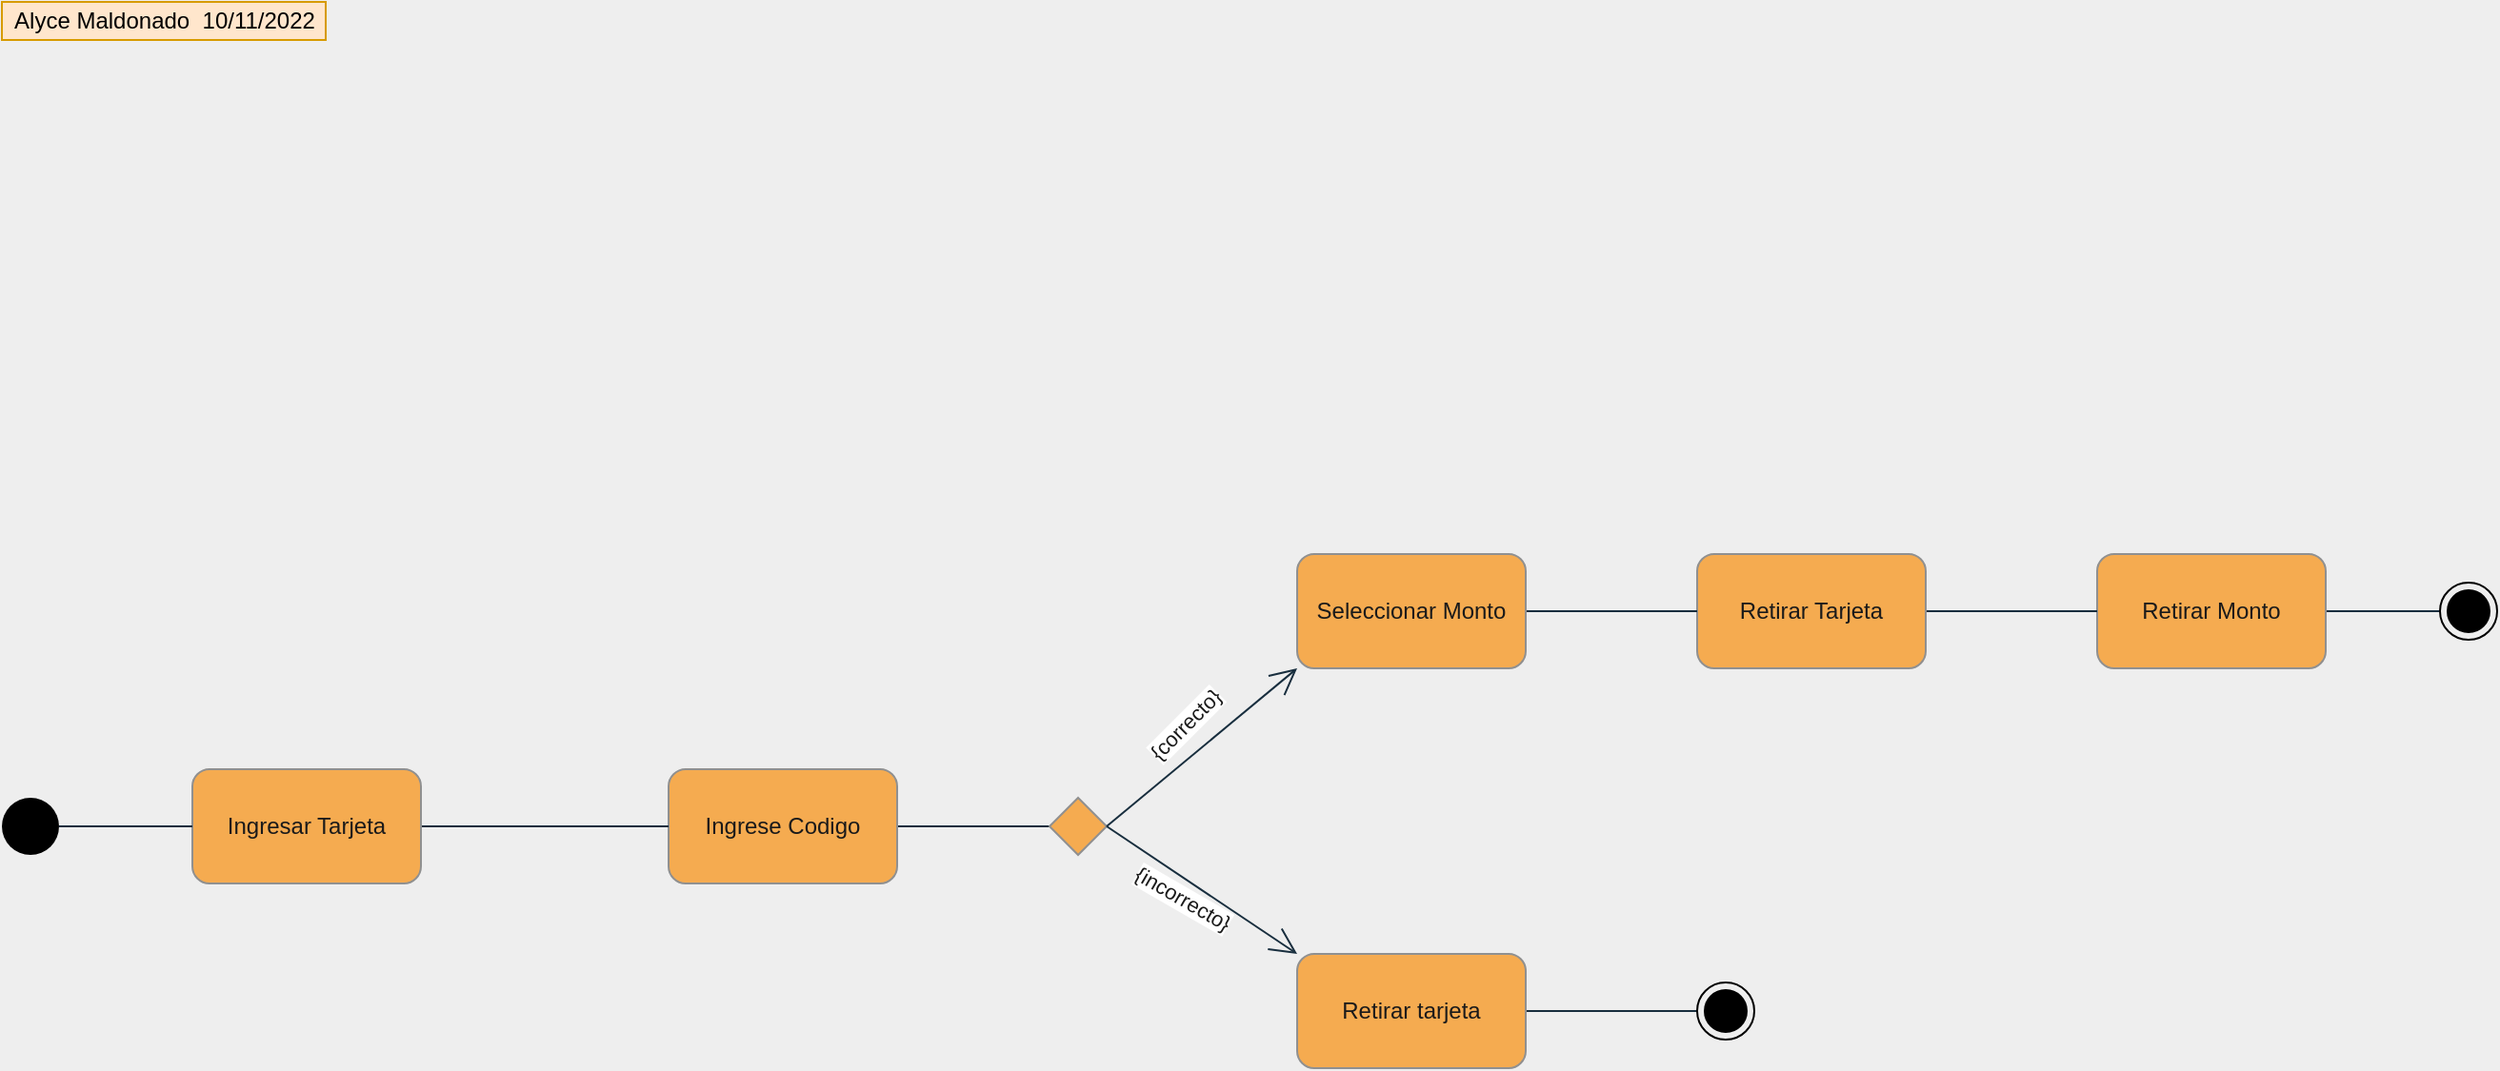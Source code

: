 <mxfile version="13.9.9" type="device" pages="2"><diagram name="Page-1" id="e7e014a7-5840-1c2e-5031-d8a46d1fe8dd"><mxGraphModel dx="1463" dy="834" grid="1" gridSize="10" guides="1" tooltips="1" connect="1" arrows="1" fold="1" page="1" pageScale="1" pageWidth="1169" pageHeight="826" background="#EEEEEE" math="0" shadow="0"><root><mxCell id="0"/><mxCell id="1" parent="0"/><mxCell id="wMSE5b605vDtdIhIfFyP-41" value="Alyce Maldonado&amp;nbsp; 10/11/2022" style="text;html=1;align=center;verticalAlign=middle;resizable=0;points=[];autosize=1;fillColor=#ffe6cc;strokeColor=#d79b00;" parent="1" vertex="1"><mxGeometry width="170" height="20" as="geometry"/></mxCell><mxCell id="wMSE5b605vDtdIhIfFyP-53" style="edgeStyle=orthogonalEdgeStyle;curved=0;rounded=1;sketch=0;orthogonalLoop=1;jettySize=auto;html=1;entryX=0;entryY=0.5;entryDx=0;entryDy=0;endArrow=none;endFill=0;strokeColor=#182E3E;fontColor=#1A1A1A;" parent="1" source="wMSE5b605vDtdIhIfFyP-42" target="wMSE5b605vDtdIhIfFyP-52" edge="1"><mxGeometry relative="1" as="geometry"/></mxCell><mxCell id="wMSE5b605vDtdIhIfFyP-42" value="Ingrese Codigo" style="rounded=1;whiteSpace=wrap;html=1;sketch=0;strokeColor=#909090;fillColor=#F5AB50;fontColor=#1A1A1A;" parent="1" vertex="1"><mxGeometry x="350" y="403" width="120" height="60" as="geometry"/></mxCell><mxCell id="wMSE5b605vDtdIhIfFyP-64" style="edgeStyle=orthogonalEdgeStyle;curved=0;rounded=1;sketch=0;orthogonalLoop=1;jettySize=auto;html=1;entryX=0;entryY=0.5;entryDx=0;entryDy=0;endArrow=none;endFill=0;strokeColor=#182E3E;fontColor=#1A1A1A;" parent="1" source="wMSE5b605vDtdIhIfFyP-43" target="wMSE5b605vDtdIhIfFyP-63" edge="1"><mxGeometry relative="1" as="geometry"/></mxCell><mxCell id="wMSE5b605vDtdIhIfFyP-43" value="Retirar Monto" style="rounded=1;whiteSpace=wrap;html=1;sketch=0;strokeColor=#909090;fillColor=#F5AB50;fontColor=#1A1A1A;" parent="1" vertex="1"><mxGeometry x="1100" y="290" width="120" height="60" as="geometry"/></mxCell><mxCell id="wMSE5b605vDtdIhIfFyP-62" style="edgeStyle=orthogonalEdgeStyle;curved=0;rounded=1;sketch=0;orthogonalLoop=1;jettySize=auto;html=1;entryX=0;entryY=0.5;entryDx=0;entryDy=0;endArrow=none;endFill=0;strokeColor=#182E3E;fontColor=#1A1A1A;" parent="1" source="wMSE5b605vDtdIhIfFyP-44" target="wMSE5b605vDtdIhIfFyP-43" edge="1"><mxGeometry relative="1" as="geometry"/></mxCell><mxCell id="wMSE5b605vDtdIhIfFyP-44" value="Retirar Tarjeta" style="rounded=1;whiteSpace=wrap;html=1;sketch=0;strokeColor=#909090;fillColor=#F5AB50;fontColor=#1A1A1A;" parent="1" vertex="1"><mxGeometry x="890" y="290" width="120" height="60" as="geometry"/></mxCell><mxCell id="wMSE5b605vDtdIhIfFyP-60" style="edgeStyle=orthogonalEdgeStyle;curved=0;rounded=1;sketch=0;orthogonalLoop=1;jettySize=auto;html=1;entryX=0;entryY=0.5;entryDx=0;entryDy=0;endArrow=none;endFill=0;strokeColor=#182E3E;fontColor=#1A1A1A;" parent="1" source="wMSE5b605vDtdIhIfFyP-45" target="wMSE5b605vDtdIhIfFyP-59" edge="1"><mxGeometry relative="1" as="geometry"/></mxCell><mxCell id="wMSE5b605vDtdIhIfFyP-45" value="Retirar tarjeta" style="rounded=1;whiteSpace=wrap;html=1;sketch=0;strokeColor=#909090;fillColor=#F5AB50;fontColor=#1A1A1A;" parent="1" vertex="1"><mxGeometry x="680" y="500" width="120" height="60" as="geometry"/></mxCell><mxCell id="wMSE5b605vDtdIhIfFyP-61" style="edgeStyle=orthogonalEdgeStyle;curved=0;rounded=1;sketch=0;orthogonalLoop=1;jettySize=auto;html=1;entryX=0;entryY=0.5;entryDx=0;entryDy=0;endArrow=none;endFill=0;strokeColor=#182E3E;fontColor=#1A1A1A;" parent="1" source="wMSE5b605vDtdIhIfFyP-46" target="wMSE5b605vDtdIhIfFyP-44" edge="1"><mxGeometry relative="1" as="geometry"/></mxCell><mxCell id="wMSE5b605vDtdIhIfFyP-46" value="Seleccionar Monto" style="rounded=1;whiteSpace=wrap;html=1;sketch=0;strokeColor=#909090;fillColor=#F5AB50;fontColor=#1A1A1A;" parent="1" vertex="1"><mxGeometry x="680" y="290" width="120" height="60" as="geometry"/></mxCell><mxCell id="wMSE5b605vDtdIhIfFyP-50" style="edgeStyle=orthogonalEdgeStyle;curved=0;rounded=1;sketch=0;orthogonalLoop=1;jettySize=auto;html=1;entryX=0;entryY=0.5;entryDx=0;entryDy=0;endArrow=none;endFill=0;strokeColor=#182E3E;fontColor=#1A1A1A;" parent="1" source="wMSE5b605vDtdIhIfFyP-47" target="wMSE5b605vDtdIhIfFyP-42" edge="1"><mxGeometry relative="1" as="geometry"/></mxCell><mxCell id="wMSE5b605vDtdIhIfFyP-47" value="Ingresar Tarjeta" style="rounded=1;whiteSpace=wrap;html=1;sketch=0;strokeColor=#909090;fillColor=#F5AB50;fontColor=#1A1A1A;" parent="1" vertex="1"><mxGeometry x="100" y="403" width="120" height="60" as="geometry"/></mxCell><mxCell id="wMSE5b605vDtdIhIfFyP-49" style="edgeStyle=orthogonalEdgeStyle;curved=0;rounded=1;sketch=0;orthogonalLoop=1;jettySize=auto;html=1;entryX=0;entryY=0.5;entryDx=0;entryDy=0;strokeColor=#182E3E;fontColor=#1A1A1A;endArrow=none;endFill=0;" parent="1" source="wMSE5b605vDtdIhIfFyP-48" target="wMSE5b605vDtdIhIfFyP-47" edge="1"><mxGeometry relative="1" as="geometry"/></mxCell><mxCell id="wMSE5b605vDtdIhIfFyP-48" value="" style="ellipse;fillColor=#000000;strokeColor=none;rounded=0;sketch=0;fontColor=#1A1A1A;" parent="1" vertex="1"><mxGeometry y="418" width="30" height="30" as="geometry"/></mxCell><mxCell id="wMSE5b605vDtdIhIfFyP-52" value="" style="rhombus;rounded=0;sketch=0;strokeColor=#909090;fillColor=#F5AB50;fontColor=#1A1A1A;" parent="1" vertex="1"><mxGeometry x="550" y="418" width="30" height="30" as="geometry"/></mxCell><mxCell id="wMSE5b605vDtdIhIfFyP-55" value="" style="endArrow=open;endFill=1;endSize=12;html=1;strokeColor=#182E3E;fontColor=#1A1A1A;exitX=1;exitY=0.5;exitDx=0;exitDy=0;entryX=0;entryY=1;entryDx=0;entryDy=0;" parent="1" source="wMSE5b605vDtdIhIfFyP-52" target="wMSE5b605vDtdIhIfFyP-46" edge="1"><mxGeometry width="160" relative="1" as="geometry"><mxPoint x="570" y="370" as="sourcePoint"/><mxPoint x="730" y="370" as="targetPoint"/></mxGeometry></mxCell><mxCell id="wMSE5b605vDtdIhIfFyP-57" value="{correcto}" style="edgeLabel;html=1;align=center;verticalAlign=middle;resizable=0;points=[];fontColor=#1A1A1A;rotation=-45;" parent="wMSE5b605vDtdIhIfFyP-55" vertex="1" connectable="0"><mxGeometry x="-0.188" y="2" relative="1" as="geometry"><mxPoint x="0.88" y="-17.93" as="offset"/></mxGeometry></mxCell><mxCell id="wMSE5b605vDtdIhIfFyP-56" value="" style="endArrow=open;endFill=1;endSize=12;html=1;strokeColor=#182E3E;fontColor=#1A1A1A;exitX=1;exitY=0.5;exitDx=0;exitDy=0;entryX=0;entryY=0;entryDx=0;entryDy=0;" parent="1" source="wMSE5b605vDtdIhIfFyP-52" target="wMSE5b605vDtdIhIfFyP-45" edge="1"><mxGeometry width="160" relative="1" as="geometry"><mxPoint x="582.5" y="435.5" as="sourcePoint"/><mxPoint x="620" y="350" as="targetPoint"/></mxGeometry></mxCell><mxCell id="wMSE5b605vDtdIhIfFyP-58" value="{incorrecto}" style="edgeLabel;html=1;align=center;verticalAlign=middle;resizable=0;points=[];fontColor=#1A1A1A;rotation=30;" parent="wMSE5b605vDtdIhIfFyP-56" vertex="1" connectable="0"><mxGeometry x="-0.385" y="-2" relative="1" as="geometry"><mxPoint x="10.65" y="14.93" as="offset"/></mxGeometry></mxCell><mxCell id="wMSE5b605vDtdIhIfFyP-59" value="" style="ellipse;html=1;shape=endState;fillColor=#000000;strokeColor=#000000;rounded=0;sketch=0;fontColor=#1A1A1A;" parent="1" vertex="1"><mxGeometry x="890" y="515" width="30" height="30" as="geometry"/></mxCell><mxCell id="wMSE5b605vDtdIhIfFyP-63" value="" style="ellipse;html=1;shape=endState;fillColor=#000000;strokeColor=#000000;rounded=0;sketch=0;fontColor=#1A1A1A;" parent="1" vertex="1"><mxGeometry x="1280" y="305" width="30" height="30" as="geometry"/></mxCell></root></mxGraphModel></diagram><diagram name="Copy of Page-1" id="1rWgnOJ4WlMJKemFEz7Z"><mxGraphModel dx="1463" dy="834" grid="1" gridSize="10" guides="1" tooltips="1" connect="1" arrows="1" fold="1" page="1" pageScale="1" pageWidth="1169" pageHeight="826" background="#EEEEEE" math="0" shadow="0"><root><mxCell id="4VyOYvlUIwZKpupd77Rr-0"/><mxCell id="4VyOYvlUIwZKpupd77Rr-1" parent="4VyOYvlUIwZKpupd77Rr-0"/><mxCell id="4VyOYvlUIwZKpupd77Rr-2" value="Alyce Maldonado&amp;nbsp; 10/11/2022" style="text;html=1;align=center;verticalAlign=middle;resizable=0;points=[];autosize=1;fillColor=#F5AB50;strokeColor=#909090;fontColor=#1A1A1A;" parent="4VyOYvlUIwZKpupd77Rr-1" vertex="1"><mxGeometry width="170" height="20" as="geometry"/></mxCell><mxCell id="4VyOYvlUIwZKpupd77Rr-3" style="edgeStyle=orthogonalEdgeStyle;curved=0;rounded=1;sketch=0;orthogonalLoop=1;jettySize=auto;html=1;entryX=0.5;entryY=0;entryDx=0;entryDy=0;endArrow=none;endFill=0;strokeColor=#182E3E;fontColor=#1A1A1A;exitX=0.5;exitY=1;exitDx=0;exitDy=0;labelBackgroundColor=#EEEEEE;" parent="4VyOYvlUIwZKpupd77Rr-1" source="4VyOYvlUIwZKpupd77Rr-4" target="4VyOYvlUIwZKpupd77Rr-17" edge="1"><mxGeometry relative="1" as="geometry"/></mxCell><mxCell id="4VyOYvlUIwZKpupd77Rr-4" value="Ingrese Codigo" style="rounded=1;whiteSpace=wrap;html=1;sketch=0;strokeColor=#909090;fillColor=#F5AB50;fontColor=#1A1A1A;" parent="4VyOYvlUIwZKpupd77Rr-1" vertex="1"><mxGeometry x="495" y="380" width="120" height="60" as="geometry"/></mxCell><mxCell id="D9j2hfyeBAYvYqC0gLIE-27" style="rounded=1;sketch=0;orthogonalLoop=1;jettySize=auto;html=1;entryX=0.5;entryY=0;entryDx=0;entryDy=0;startArrow=none;startFill=0;endArrow=none;endFill=0;strokeColor=#182E3E;fontColor=#1A1A1A;labelBackgroundColor=#EEEEEE;" edge="1" parent="4VyOYvlUIwZKpupd77Rr-1" source="4VyOYvlUIwZKpupd77Rr-6" target="D9j2hfyeBAYvYqC0gLIE-26"><mxGeometry relative="1" as="geometry"/></mxCell><mxCell id="4VyOYvlUIwZKpupd77Rr-6" value="Retirar Dinero" style="rounded=1;whiteSpace=wrap;html=1;sketch=0;strokeColor=#909090;fillColor=#F5AB50;fontColor=#1A1A1A;" parent="4VyOYvlUIwZKpupd77Rr-1" vertex="1"><mxGeometry x="480" y="1000" width="120" height="60" as="geometry"/></mxCell><mxCell id="4VyOYvlUIwZKpupd77Rr-7" style="edgeStyle=orthogonalEdgeStyle;curved=0;rounded=1;sketch=0;orthogonalLoop=1;jettySize=auto;html=1;entryX=0.5;entryY=0;entryDx=0;entryDy=0;endArrow=none;endFill=0;strokeColor=#182E3E;fontColor=#1A1A1A;exitX=0.5;exitY=1;exitDx=0;exitDy=0;labelBackgroundColor=#EEEEEE;" parent="4VyOYvlUIwZKpupd77Rr-1" source="4VyOYvlUIwZKpupd77Rr-8" target="4VyOYvlUIwZKpupd77Rr-6" edge="1"><mxGeometry relative="1" as="geometry"/></mxCell><mxCell id="4VyOYvlUIwZKpupd77Rr-8" value="Retirar Tarjeta" style="rounded=1;whiteSpace=wrap;html=1;sketch=0;strokeColor=#909090;fillColor=#F5AB50;fontColor=#1A1A1A;" parent="4VyOYvlUIwZKpupd77Rr-1" vertex="1"><mxGeometry x="480" y="840" width="120" height="60" as="geometry"/></mxCell><mxCell id="D9j2hfyeBAYvYqC0gLIE-12" style="edgeStyle=orthogonalEdgeStyle;curved=0;rounded=1;sketch=0;orthogonalLoop=1;jettySize=auto;html=1;entryX=0.5;entryY=1;entryDx=0;entryDy=0;endArrow=classic;endFill=0;strokeColor=#182E3E;fontColor=#1A1A1A;labelBackgroundColor=#EEEEEE;" edge="1" parent="4VyOYvlUIwZKpupd77Rr-1" source="4VyOYvlUIwZKpupd77Rr-10" target="D9j2hfyeBAYvYqC0gLIE-8"><mxGeometry relative="1" as="geometry"/></mxCell><mxCell id="D9j2hfyeBAYvYqC0gLIE-13" style="edgeStyle=orthogonalEdgeStyle;curved=0;rounded=1;sketch=0;orthogonalLoop=1;jettySize=auto;html=1;entryX=0;entryY=0.5;entryDx=0;entryDy=0;endArrow=classic;endFill=0;strokeColor=#182E3E;fontColor=#1A1A1A;labelBackgroundColor=#EEEEEE;exitX=0.5;exitY=1;exitDx=0;exitDy=0;" edge="1" parent="4VyOYvlUIwZKpupd77Rr-1" source="4VyOYvlUIwZKpupd77Rr-10" target="4VyOYvlUIwZKpupd77Rr-8"><mxGeometry relative="1" as="geometry"><Array as="points"><mxPoint x="180" y="870"/></Array></mxGeometry></mxCell><mxCell id="4VyOYvlUIwZKpupd77Rr-10" value="Arrojar dinero" style="rounded=1;whiteSpace=wrap;html=1;sketch=0;strokeColor=#909090;fillColor=#F5AB50;fontColor=#1A1A1A;" parent="4VyOYvlUIwZKpupd77Rr-1" vertex="1"><mxGeometry x="120" y="730" width="120" height="60" as="geometry"/></mxCell><mxCell id="4VyOYvlUIwZKpupd77Rr-12" value="Seleccionar Monto" style="rounded=1;whiteSpace=wrap;html=1;sketch=0;strokeColor=#909090;fillColor=#F5AB50;fontColor=#1A1A1A;" parent="4VyOYvlUIwZKpupd77Rr-1" vertex="1"><mxGeometry x="495" y="580" width="120" height="60" as="geometry"/></mxCell><mxCell id="D9j2hfyeBAYvYqC0gLIE-1" style="edgeStyle=orthogonalEdgeStyle;rounded=0;orthogonalLoop=1;jettySize=auto;html=1;entryX=0.5;entryY=1;entryDx=0;entryDy=0;endArrow=none;endFill=0;strokeColor=#182E3E;fontColor=#1A1A1A;labelBackgroundColor=#EEEEEE;" edge="1" parent="4VyOYvlUIwZKpupd77Rr-1" source="4VyOYvlUIwZKpupd77Rr-14" target="4VyOYvlUIwZKpupd77Rr-16"><mxGeometry relative="1" as="geometry"/></mxCell><mxCell id="4VyOYvlUIwZKpupd77Rr-14" value="Ingresar Tarjeta" style="rounded=1;whiteSpace=wrap;html=1;sketch=0;strokeColor=#909090;fillColor=#F5AB50;fontColor=#1A1A1A;" parent="4VyOYvlUIwZKpupd77Rr-1" vertex="1"><mxGeometry x="495" y="160" width="120" height="60" as="geometry"/></mxCell><mxCell id="4VyOYvlUIwZKpupd77Rr-16" value="" style="ellipse;fillColor=#F5AB50;strokeColor=none;rounded=0;sketch=0;fontColor=#1A1A1A;" parent="4VyOYvlUIwZKpupd77Rr-1" vertex="1"><mxGeometry x="540" y="40" width="30" height="30" as="geometry"/></mxCell><mxCell id="D9j2hfyeBAYvYqC0gLIE-3" style="edgeStyle=orthogonalEdgeStyle;rounded=0;orthogonalLoop=1;jettySize=auto;html=1;entryX=1;entryY=0.5;entryDx=0;entryDy=0;endArrow=classic;endFill=0;strokeColor=#182E3E;fontColor=#1A1A1A;labelBackgroundColor=#EEEEEE;" edge="1" parent="4VyOYvlUIwZKpupd77Rr-1" source="4VyOYvlUIwZKpupd77Rr-17" target="4VyOYvlUIwZKpupd77Rr-4"><mxGeometry relative="1" as="geometry"><Array as="points"><mxPoint x="680" y="525"/><mxPoint x="680" y="410"/></Array></mxGeometry></mxCell><mxCell id="D9j2hfyeBAYvYqC0gLIE-7" style="edgeStyle=orthogonalEdgeStyle;rounded=0;orthogonalLoop=1;jettySize=auto;html=1;endArrow=none;endFill=0;strokeColor=#182E3E;fontColor=#1A1A1A;labelBackgroundColor=#EEEEEE;" edge="1" parent="4VyOYvlUIwZKpupd77Rr-1" source="4VyOYvlUIwZKpupd77Rr-17" target="4VyOYvlUIwZKpupd77Rr-12"><mxGeometry relative="1" as="geometry"/></mxCell><mxCell id="4VyOYvlUIwZKpupd77Rr-17" value="" style="rhombus;rounded=0;sketch=0;strokeColor=#909090;fillColor=#F5AB50;fontColor=#1A1A1A;" parent="4VyOYvlUIwZKpupd77Rr-1" vertex="1"><mxGeometry x="540" y="510" width="30" height="30" as="geometry"/></mxCell><mxCell id="D9j2hfyeBAYvYqC0gLIE-4" style="edgeStyle=orthogonalEdgeStyle;rounded=0;orthogonalLoop=1;jettySize=auto;html=1;entryX=0;entryY=0.5;entryDx=0;entryDy=0;endArrow=none;endFill=0;strokeColor=#182E3E;fontColor=#1A1A1A;labelBackgroundColor=#EEEEEE;" edge="1" parent="4VyOYvlUIwZKpupd77Rr-1" source="4VyOYvlUIwZKpupd77Rr-22" target="4VyOYvlUIwZKpupd77Rr-17"><mxGeometry relative="1" as="geometry"><Array as="points"><mxPoint x="385" y="525"/></Array></mxGeometry></mxCell><mxCell id="D9j2hfyeBAYvYqC0gLIE-5" value="{tercer intento&lt;br&gt;tarjeta no valida}" style="edgeLabel;html=1;align=center;verticalAlign=middle;resizable=0;points=[];fontColor=#1A1A1A;labelBackgroundColor=#EEEEEE;" vertex="1" connectable="0" parent="D9j2hfyeBAYvYqC0gLIE-4"><mxGeometry x="-0.083" y="-1" relative="1" as="geometry"><mxPoint x="20" y="-16" as="offset"/></mxGeometry></mxCell><mxCell id="4VyOYvlUIwZKpupd77Rr-22" value="" style="ellipse;html=1;shape=endState;fillColor=#F5AB50;strokeColor=#909090;rounded=0;sketch=0;fontColor=#1A1A1A;" parent="4VyOYvlUIwZKpupd77Rr-1" vertex="1"><mxGeometry x="370" y="580" width="30" height="30" as="geometry"/></mxCell><mxCell id="4VyOYvlUIwZKpupd77Rr-33" style="edgeStyle=orthogonalEdgeStyle;curved=0;rounded=1;sketch=0;orthogonalLoop=1;jettySize=auto;html=1;entryX=0.5;entryY=1;entryDx=0;entryDy=0;endArrow=none;endFill=0;strokeColor=#182E3E;fontColor=#1A1A1A;labelBackgroundColor=#EEEEEE;" parent="4VyOYvlUIwZKpupd77Rr-1" source="4VyOYvlUIwZKpupd77Rr-28" target="4VyOYvlUIwZKpupd77Rr-14" edge="1"><mxGeometry relative="1" as="geometry"/></mxCell><mxCell id="4VyOYvlUIwZKpupd77Rr-28" value="" style="rhombus;rounded=0;sketch=0;strokeColor=#909090;fillColor=#F5AB50;fontColor=#1A1A1A;" parent="4VyOYvlUIwZKpupd77Rr-1" vertex="1"><mxGeometry x="540" y="280" width="30" height="30" as="geometry"/></mxCell><mxCell id="4VyOYvlUIwZKpupd77Rr-29" value="" style="endArrow=none;endFill=0;endSize=12;html=1;strokeColor=#182E3E;fontColor=#1A1A1A;exitX=0.5;exitY=1;exitDx=0;exitDy=0;entryX=0.5;entryY=0;entryDx=0;entryDy=0;labelBackgroundColor=#EEEEEE;" parent="4VyOYvlUIwZKpupd77Rr-1" source="4VyOYvlUIwZKpupd77Rr-28" edge="1" target="4VyOYvlUIwZKpupd77Rr-4"><mxGeometry width="160" relative="1" as="geometry"><mxPoint x="610" y="420" as="sourcePoint"/><mxPoint x="555" y="370" as="targetPoint"/></mxGeometry></mxCell><mxCell id="4VyOYvlUIwZKpupd77Rr-30" value="{invalida}" style="edgeLabel;html=1;align=center;verticalAlign=middle;resizable=0;points=[];fontColor=#1A1A1A;rotation=0;labelBackgroundColor=#EEEEEE;" parent="4VyOYvlUIwZKpupd77Rr-29" vertex="1" connectable="0"><mxGeometry x="-0.188" y="2" relative="1" as="geometry"><mxPoint x="-127" y="-58" as="offset"/></mxGeometry></mxCell><mxCell id="4VyOYvlUIwZKpupd77Rr-31" value="" style="endArrow=none;endFill=0;endSize=12;html=1;strokeColor=#182E3E;fontColor=#1A1A1A;exitX=0;exitY=0.5;exitDx=0;exitDy=0;entryX=1;entryY=0.5;entryDx=0;entryDy=0;labelBackgroundColor=#EEEEEE;" parent="4VyOYvlUIwZKpupd77Rr-1" source="4VyOYvlUIwZKpupd77Rr-28" target="D9j2hfyeBAYvYqC0gLIE-31" edge="1"><mxGeometry width="160" relative="1" as="geometry"><mxPoint x="622.5" y="485.5" as="sourcePoint"/><mxPoint x="340" y="295" as="targetPoint"/></mxGeometry></mxCell><mxCell id="4VyOYvlUIwZKpupd77Rr-32" value="{valida}" style="edgeLabel;html=1;align=center;verticalAlign=middle;resizable=0;points=[];fontColor=#1A1A1A;rotation=90;labelBackgroundColor=#EEEEEE;" parent="4VyOYvlUIwZKpupd77Rr-31" vertex="1" connectable="0"><mxGeometry x="-0.385" y="-2" relative="1" as="geometry"><mxPoint x="92" y="47" as="offset"/></mxGeometry></mxCell><mxCell id="D9j2hfyeBAYvYqC0gLIE-6" value="{tercer intento&lt;br&gt;tarjeta no valida}" style="edgeLabel;html=1;align=center;verticalAlign=middle;resizable=0;points=[];fontColor=#1A1A1A;labelBackgroundColor=#EEEEEE;" vertex="1" connectable="0" parent="4VyOYvlUIwZKpupd77Rr-1"><mxGeometry x="730" y="460" as="geometry"/></mxCell><mxCell id="D9j2hfyeBAYvYqC0gLIE-9" style="edgeStyle=orthogonalEdgeStyle;curved=0;rounded=1;sketch=0;orthogonalLoop=1;jettySize=auto;html=1;entryX=0.5;entryY=1;entryDx=0;entryDy=0;strokeColor=#182E3E;fontColor=#1A1A1A;endArrow=none;endFill=0;labelBackgroundColor=#EEEEEE;" edge="1" parent="4VyOYvlUIwZKpupd77Rr-1" source="D9j2hfyeBAYvYqC0gLIE-8" target="4VyOYvlUIwZKpupd77Rr-12"><mxGeometry relative="1" as="geometry"/></mxCell><mxCell id="D9j2hfyeBAYvYqC0gLIE-10" style="edgeStyle=orthogonalEdgeStyle;curved=0;rounded=1;sketch=0;orthogonalLoop=1;jettySize=auto;html=1;entryX=0;entryY=0.5;entryDx=0;entryDy=0;endArrow=none;endFill=0;strokeColor=#182E3E;fontColor=#1A1A1A;labelBackgroundColor=#EEEEEE;" edge="1" parent="4VyOYvlUIwZKpupd77Rr-1" source="D9j2hfyeBAYvYqC0gLIE-8" target="4VyOYvlUIwZKpupd77Rr-12"><mxGeometry relative="1" as="geometry"><Array as="points"><mxPoint x="430" y="705"/><mxPoint x="430" y="610"/></Array></mxGeometry></mxCell><mxCell id="D9j2hfyeBAYvYqC0gLIE-11" value="{cantidad no valida}" style="edgeLabel;html=1;align=center;verticalAlign=middle;resizable=0;points=[];fontColor=#1A1A1A;labelBackgroundColor=#EEEEEE;" vertex="1" connectable="0" parent="D9j2hfyeBAYvYqC0gLIE-10"><mxGeometry x="0.059" y="1" relative="1" as="geometry"><mxPoint x="51" as="offset"/></mxGeometry></mxCell><mxCell id="D9j2hfyeBAYvYqC0gLIE-8" value="" style="rhombus;fillColor=#F5AB50;strokeColor=#909090;fontColor=#1A1A1A;" vertex="1" parent="4VyOYvlUIwZKpupd77Rr-1"><mxGeometry x="540" y="690" width="30" height="30" as="geometry"/></mxCell><mxCell id="D9j2hfyeBAYvYqC0gLIE-23" value="" style="edgeStyle=isometricEdgeStyle;endArrow=classic;html=1;elbow=vertical;strokeColor=#182E3E;fontColor=#1A1A1A;endFill=0;exitX=0;exitY=0.5;exitDx=0;exitDy=0;labelBackgroundColor=#EEEEEE;" edge="1" parent="4VyOYvlUIwZKpupd77Rr-1" source="D9j2hfyeBAYvYqC0gLIE-25"><mxGeometry width="50" height="100" relative="1" as="geometry"><mxPoint x="282.52" y="1130" as="sourcePoint"/><mxPoint x="255.0" y="1070.001" as="targetPoint"/><Array as="points"><mxPoint x="272.52" y="1100"/></Array></mxGeometry></mxCell><mxCell id="D9j2hfyeBAYvYqC0gLIE-25" value="" style="shape=collate;whiteSpace=wrap;html=1;fillColor=#F5AB50;strokeColor=#909090;fontColor=#1A1A1A;" vertex="1" parent="4VyOYvlUIwZKpupd77Rr-1"><mxGeometry x="292.52" y="1110" width="29.76" height="30" as="geometry"/></mxCell><mxCell id="D9j2hfyeBAYvYqC0gLIE-26" value="" style="ellipse;html=1;shape=endState;fillColor=#F5AB50;strokeColor=#909090;rounded=0;sketch=0;fontColor=#1A1A1A;" vertex="1" parent="4VyOYvlUIwZKpupd77Rr-1"><mxGeometry x="525" y="1239" width="30" height="30" as="geometry"/></mxCell><mxCell id="D9j2hfyeBAYvYqC0gLIE-28" value="" style="fontStyle=0;dashed=1;rounded=0;sketch=0;strokeColor=#909090;fontColor=#1A1A1A;fillColor=none;" vertex="1" parent="4VyOYvlUIwZKpupd77Rr-1"><mxGeometry x="260" y="1000" width="380" height="160" as="geometry"/></mxCell><mxCell id="D9j2hfyeBAYvYqC0gLIE-29" value="Retener Dinero" style="rounded=1;whiteSpace=wrap;html=1;sketch=0;strokeColor=#909090;fillColor=#F5AB50;fontColor=#1A1A1A;" vertex="1" parent="4VyOYvlUIwZKpupd77Rr-1"><mxGeometry x="135" y="1050" width="120" height="60" as="geometry"/></mxCell><mxCell id="D9j2hfyeBAYvYqC0gLIE-30" value="20 segundos" style="text;html=1;align=center;verticalAlign=middle;resizable=0;points=[];autosize=1;fontColor=#1A1A1A;" vertex="1" parent="4VyOYvlUIwZKpupd77Rr-1"><mxGeometry x="267.4" y="1140" width="80" height="20" as="geometry"/></mxCell><mxCell id="D9j2hfyeBAYvYqC0gLIE-34" style="edgeStyle=none;rounded=1;sketch=0;orthogonalLoop=1;jettySize=auto;html=1;entryX=0.5;entryY=0;entryDx=0;entryDy=0;startArrow=none;startFill=0;endArrow=classic;endFill=0;strokeColor=#182E3E;fontColor=#1A1A1A;labelBackgroundColor=#EEEEEE;" edge="1" parent="4VyOYvlUIwZKpupd77Rr-1" source="D9j2hfyeBAYvYqC0gLIE-31" target="D9j2hfyeBAYvYqC0gLIE-33"><mxGeometry relative="1" as="geometry"/></mxCell><mxCell id="D9j2hfyeBAYvYqC0gLIE-31" value="Expulsar Tarjeta&amp;nbsp; &amp;nbsp; &amp;nbsp; &amp;nbsp; &amp;nbsp;" style="rounded=1;whiteSpace=wrap;html=1;sketch=0;strokeColor=#909090;fillColor=#F5AB50;fontColor=#1A1A1A;" vertex="1" parent="4VyOYvlUIwZKpupd77Rr-1"><mxGeometry y="270" width="130" height="40" as="geometry"/></mxCell><mxCell id="D9j2hfyeBAYvYqC0gLIE-33" value="" style="ellipse;html=1;shape=endState;fillColor=#F5AB50;strokeColor=#909090;rounded=0;sketch=0;fontColor=#1A1A1A;" vertex="1" parent="4VyOYvlUIwZKpupd77Rr-1"><mxGeometry x="50" y="540" width="30" height="30" as="geometry"/></mxCell><mxCell id="D9j2hfyeBAYvYqC0gLIE-35" value="" style="strokeWidth=2;html=1;shape=mxgraph.flowchart.annotation_2;align=left;labelPosition=right;pointerEvents=1;rounded=0;sketch=0;fillColor=none;fontColor=#1A1A1A;rotation=90;strokeColor=#909090;" vertex="1" parent="4VyOYvlUIwZKpupd77Rr-1"><mxGeometry x="195" y="290" width="10" height="20" as="geometry"/></mxCell><mxCell id="D9j2hfyeBAYvYqC0gLIE-36" value="" style="strokeWidth=2;html=1;shape=mxgraph.flowchart.annotation_1;align=left;pointerEvents=1;rounded=0;sketch=0;fillColor=none;fontColor=#1A1A1A;rotation=90;strokeColor=#909090;" vertex="1" parent="4VyOYvlUIwZKpupd77Rr-1"><mxGeometry x="200" y="300" width="10" height="10" as="geometry"/></mxCell><mxCell id="D9j2hfyeBAYvYqC0gLIE-38" value="" style="strokeWidth=2;html=1;shape=mxgraph.flowchart.annotation_1;align=left;pointerEvents=1;rounded=0;sketch=0;fillColor=none;fontColor=#1A1A1A;rotation=90;strokeColor=#909090;" vertex="1" parent="4VyOYvlUIwZKpupd77Rr-1"><mxGeometry x="190" y="300" width="10" height="10" as="geometry"/></mxCell><mxCell id="D9j2hfyeBAYvYqC0gLIE-39" value="" style="fontStyle=0;dashed=1;rounded=0;sketch=0;strokeColor=#909090;fontColor=#1A1A1A;fillColor=none;" vertex="1" parent="4VyOYvlUIwZKpupd77Rr-1"><mxGeometry x="250" y="370" width="400" height="130" as="geometry"/></mxCell><mxCell id="D9j2hfyeBAYvYqC0gLIE-40" value="" style="edgeStyle=isometricEdgeStyle;endArrow=classic;html=1;elbow=vertical;strokeColor=#182E3E;fontColor=#1A1A1A;endFill=0;exitX=0;exitY=0.5;exitDx=0;exitDy=0;entryX=1;entryY=0.25;entryDx=0;entryDy=0;labelBackgroundColor=#EEEEEE;" edge="1" parent="4VyOYvlUIwZKpupd77Rr-1" source="D9j2hfyeBAYvYqC0gLIE-41" target="D9j2hfyeBAYvYqC0gLIE-42"><mxGeometry width="50" height="100" relative="1" as="geometry"><mxPoint x="277.52" y="485" as="sourcePoint"/><mxPoint x="250.0" y="425.001" as="targetPoint"/><Array as="points"><mxPoint x="267.52" y="455"/></Array></mxGeometry></mxCell><mxCell id="D9j2hfyeBAYvYqC0gLIE-41" value="" style="shape=collate;whiteSpace=wrap;html=1;fillColor=#F5AB50;strokeColor=#909090;fontColor=#1A1A1A;" vertex="1" parent="4VyOYvlUIwZKpupd77Rr-1"><mxGeometry x="287.52" y="465" width="29.76" height="30" as="geometry"/></mxCell><mxCell id="D9j2hfyeBAYvYqC0gLIE-42" value="Expulsar Tarjeta" style="rounded=1;whiteSpace=wrap;html=1;sketch=0;strokeColor=#909090;fillColor=#F5AB50;fontColor=#1A1A1A;" vertex="1" parent="4VyOYvlUIwZKpupd77Rr-1"><mxGeometry x="120" y="400" width="120" height="60" as="geometry"/></mxCell><mxCell id="D9j2hfyeBAYvYqC0gLIE-43" value="1 min" style="text;html=1;align=center;verticalAlign=middle;resizable=0;points=[];autosize=1;fontColor=#1A1A1A;" vertex="1" parent="4VyOYvlUIwZKpupd77Rr-1"><mxGeometry x="300" y="475" width="50" height="20" as="geometry"/></mxCell><mxCell id="D9j2hfyeBAYvYqC0gLIE-45" value="" style="text;align=center;verticalAlign=middle;dashed=0;strokeColor=#909090;rounded=0;sketch=0;fontColor=#1A1A1A;" vertex="1" parent="4VyOYvlUIwZKpupd77Rr-1"><mxGeometry x="730" y="40" width="410" height="200" as="geometry"/></mxCell><mxCell id="D9j2hfyeBAYvYqC0gLIE-58" style="edgeStyle=orthogonalEdgeStyle;rounded=0;sketch=0;orthogonalLoop=1;jettySize=auto;html=1;entryX=2;entryY=0.275;entryDx=0;entryDy=0;entryPerimeter=0;endArrow=open;endFill=0;strokeColor=#182E3E;fontColor=#1A1A1A;startArrow=none;startFill=0;" edge="1" parent="4VyOYvlUIwZKpupd77Rr-1" source="D9j2hfyeBAYvYqC0gLIE-46" target="D9j2hfyeBAYvYqC0gLIE-57"><mxGeometry relative="1" as="geometry"/></mxCell><mxCell id="D9j2hfyeBAYvYqC0gLIE-46" value="muestra mensaje&amp;nbsp;&lt;br&gt;Tarjeta No Valida" style="rounded=1;whiteSpace=wrap;html=1;sketch=0;strokeColor=#909090;fillColor=#F5AB50;fontColor=#1A1A1A;" vertex="1" parent="4VyOYvlUIwZKpupd77Rr-1"><mxGeometry x="860" y="73" width="120" height="60" as="geometry"/></mxCell><mxCell id="D9j2hfyeBAYvYqC0gLIE-59" style="edgeStyle=orthogonalEdgeStyle;rounded=0;sketch=0;orthogonalLoop=1;jettySize=auto;html=1;startArrow=none;startFill=0;endArrow=open;endFill=0;strokeColor=#182E3E;fontColor=#1A1A1A;" edge="1" parent="4VyOYvlUIwZKpupd77Rr-1" source="D9j2hfyeBAYvYqC0gLIE-48" target="D9j2hfyeBAYvYqC0gLIE-57"><mxGeometry relative="1" as="geometry"/></mxCell><mxCell id="D9j2hfyeBAYvYqC0gLIE-48" value="Expulsar Tarjeta" style="rounded=1;whiteSpace=wrap;html=1;sketch=0;strokeColor=#909090;fillColor=#F5AB50;fontColor=#1A1A1A;" vertex="1" parent="4VyOYvlUIwZKpupd77Rr-1"><mxGeometry x="860" y="170" width="120" height="60" as="geometry"/></mxCell><mxCell id="D9j2hfyeBAYvYqC0gLIE-60" style="edgeStyle=orthogonalEdgeStyle;rounded=0;sketch=0;orthogonalLoop=1;jettySize=auto;html=1;exitX=1;exitY=0.5;exitDx=0;exitDy=0;entryX=0;entryY=0.504;entryDx=0;entryDy=0;entryPerimeter=0;startArrow=none;startFill=0;endArrow=none;endFill=0;strokeColor=#182E3E;fontColor=#1A1A1A;" edge="1" parent="4VyOYvlUIwZKpupd77Rr-1" source="D9j2hfyeBAYvYqC0gLIE-49" target="D9j2hfyeBAYvYqC0gLIE-57"><mxGeometry relative="1" as="geometry"/></mxCell><mxCell id="D9j2hfyeBAYvYqC0gLIE-49" value="" style="ellipse;html=1;shape=endState;fillColor=#F5AB50;strokeColor=#909090;rounded=0;sketch=0;fontColor=#1A1A1A;" vertex="1" parent="4VyOYvlUIwZKpupd77Rr-1"><mxGeometry x="760" y="133" width="30" height="30" as="geometry"/></mxCell><mxCell id="D9j2hfyeBAYvYqC0gLIE-53" style="edgeStyle=orthogonalEdgeStyle;rounded=0;sketch=0;orthogonalLoop=1;jettySize=auto;html=1;entryX=1.094;entryY=0.62;entryDx=0;entryDy=0;entryPerimeter=0;strokeColor=#182E3E;fontColor=#1A1A1A;endArrow=none;endFill=0;" edge="1" parent="4VyOYvlUIwZKpupd77Rr-1" source="D9j2hfyeBAYvYqC0gLIE-50" target="D9j2hfyeBAYvYqC0gLIE-51"><mxGeometry relative="1" as="geometry"/></mxCell><mxCell id="D9j2hfyeBAYvYqC0gLIE-50" value="" style="ellipse;fillColor=#F5AB50;strokeColor=none;rounded=0;sketch=0;fontColor=#1A1A1A;" vertex="1" parent="4VyOYvlUIwZKpupd77Rr-1"><mxGeometry x="1090" y="130" width="30" height="30" as="geometry"/></mxCell><mxCell id="D9j2hfyeBAYvYqC0gLIE-51" value="" style="html=1;points=[];perimeter=orthogonalPerimeter;fillColor=#000000;strokeColor=none;rounded=0;sketch=0;fontColor=#1A1A1A;" vertex="1" parent="4VyOYvlUIwZKpupd77Rr-1"><mxGeometry x="1040" y="130" width="5" height="80" as="geometry"/></mxCell><mxCell id="D9j2hfyeBAYvYqC0gLIE-55" value="" style="endArrow=open;endFill=1;endSize=12;html=1;strokeColor=#182E3E;fontColor=#1A1A1A;entryX=1;entryY=0.5;entryDx=0;entryDy=0;exitX=0.318;exitY=0.861;exitDx=0;exitDy=0;exitPerimeter=0;" edge="1" parent="4VyOYvlUIwZKpupd77Rr-1" source="D9j2hfyeBAYvYqC0gLIE-51" target="D9j2hfyeBAYvYqC0gLIE-48"><mxGeometry width="160" relative="1" as="geometry"><mxPoint x="820" y="350" as="sourcePoint"/><mxPoint x="980" y="350" as="targetPoint"/><Array as="points"/></mxGeometry></mxCell><mxCell id="D9j2hfyeBAYvYqC0gLIE-56" value="" style="endArrow=open;endFill=1;endSize=12;html=1;strokeColor=#182E3E;fontColor=#1A1A1A;entryX=1;entryY=0.5;entryDx=0;entryDy=0;exitX=1.071;exitY=0.261;exitDx=0;exitDy=0;exitPerimeter=0;" edge="1" parent="4VyOYvlUIwZKpupd77Rr-1" source="D9j2hfyeBAYvYqC0gLIE-51"><mxGeometry width="160" relative="1" as="geometry"><mxPoint x="1048.765" y="162.8" as="sourcePoint"/><mxPoint x="990" y="113" as="targetPoint"/></mxGeometry></mxCell><mxCell id="D9j2hfyeBAYvYqC0gLIE-57" value="" style="html=1;points=[];perimeter=orthogonalPerimeter;fillColor=#000000;strokeColor=none;rounded=0;sketch=0;fontColor=#1A1A1A;" vertex="1" parent="4VyOYvlUIwZKpupd77Rr-1"><mxGeometry x="810" y="108" width="5" height="80" as="geometry"/></mxCell><mxCell id="D9j2hfyeBAYvYqC0gLIE-61" value="Cajero&amp;nbsp; &amp;nbsp; &amp;nbsp; &amp;nbsp; &amp;nbsp; &amp;nbsp; &amp;nbsp; &amp;nbsp; &amp;nbsp; &amp;nbsp; &amp;nbsp; &amp;nbsp; &amp;nbsp; &amp;nbsp; &amp;nbsp; &amp;nbsp; &amp;nbsp; &amp;nbsp; &amp;nbsp; &amp;nbsp; &amp;nbsp; &amp;nbsp; &amp;nbsp; &amp;nbsp; &amp;nbsp; &amp;nbsp; &amp;nbsp; &amp;nbsp; &amp;nbsp; &amp;nbsp; &amp;nbsp; &amp;nbsp; &amp;nbsp; &amp;nbsp; &amp;nbsp; &amp;nbsp; &amp;nbsp; &amp;nbsp; &amp;nbsp; &amp;nbsp; &amp;nbsp; &amp;nbsp; &amp;nbsp;Cliente&amp;nbsp; &amp;nbsp; &amp;nbsp; &amp;nbsp; &amp;nbsp; &amp;nbsp; &amp;nbsp; &amp;nbsp; &amp;nbsp; &amp;nbsp; &amp;nbsp; &amp;nbsp; &amp;nbsp; &amp;nbsp; &amp;nbsp; &amp;nbsp; &amp;nbsp; &amp;nbsp; &amp;nbsp; &amp;nbsp; &amp;nbsp; &amp;nbsp; &amp;nbsp; &amp;nbsp; &amp;nbsp; &amp;nbsp; &amp;nbsp; &amp;nbsp; &amp;nbsp; &amp;nbsp;" style="shape=table;html=1;whiteSpace=wrap;startSize=25;container=1;collapsible=0;childLayout=tableLayout;fontStyle=1;align=center;rounded=0;sketch=0;strokeColor=#909090;fillColor=none;fontColor=#1A1A1A;" vertex="1" parent="4VyOYvlUIwZKpupd77Rr-1"><mxGeometry y="95" width="710" height="1220" as="geometry"/></mxCell><mxCell id="D9j2hfyeBAYvYqC0gLIE-70" value="" style="shape=partialRectangle;html=1;whiteSpace=wrap;collapsible=0;dropTarget=0;pointerEvents=0;fillColor=none;top=0;left=0;bottom=0;right=0;points=[[0,0.5],[1,0.5]];portConstraint=eastwest;" vertex="1" parent="D9j2hfyeBAYvYqC0gLIE-61"><mxGeometry y="25" width="710" height="1195" as="geometry"/></mxCell><mxCell id="D9j2hfyeBAYvYqC0gLIE-71" value="" style="shape=partialRectangle;html=1;whiteSpace=wrap;connectable=0;fillColor=none;top=0;left=0;bottom=0;right=0;overflow=hidden;" vertex="1" parent="D9j2hfyeBAYvYqC0gLIE-70"><mxGeometry width="330" height="1195" as="geometry"/></mxCell><mxCell id="D9j2hfyeBAYvYqC0gLIE-72" value="" style="shape=partialRectangle;html=1;whiteSpace=wrap;connectable=0;fillColor=none;top=0;left=0;bottom=0;right=0;overflow=hidden;" vertex="1" parent="D9j2hfyeBAYvYqC0gLIE-70"><mxGeometry x="330" width="20" height="1195" as="geometry"/></mxCell><mxCell id="D9j2hfyeBAYvYqC0gLIE-73" value="" style="shape=partialRectangle;html=1;whiteSpace=wrap;connectable=0;fillColor=none;top=0;left=0;bottom=0;right=0;overflow=hidden;" vertex="1" parent="D9j2hfyeBAYvYqC0gLIE-70"><mxGeometry x="350" width="360" height="1195" as="geometry"/></mxCell></root></mxGraphModel></diagram></mxfile>